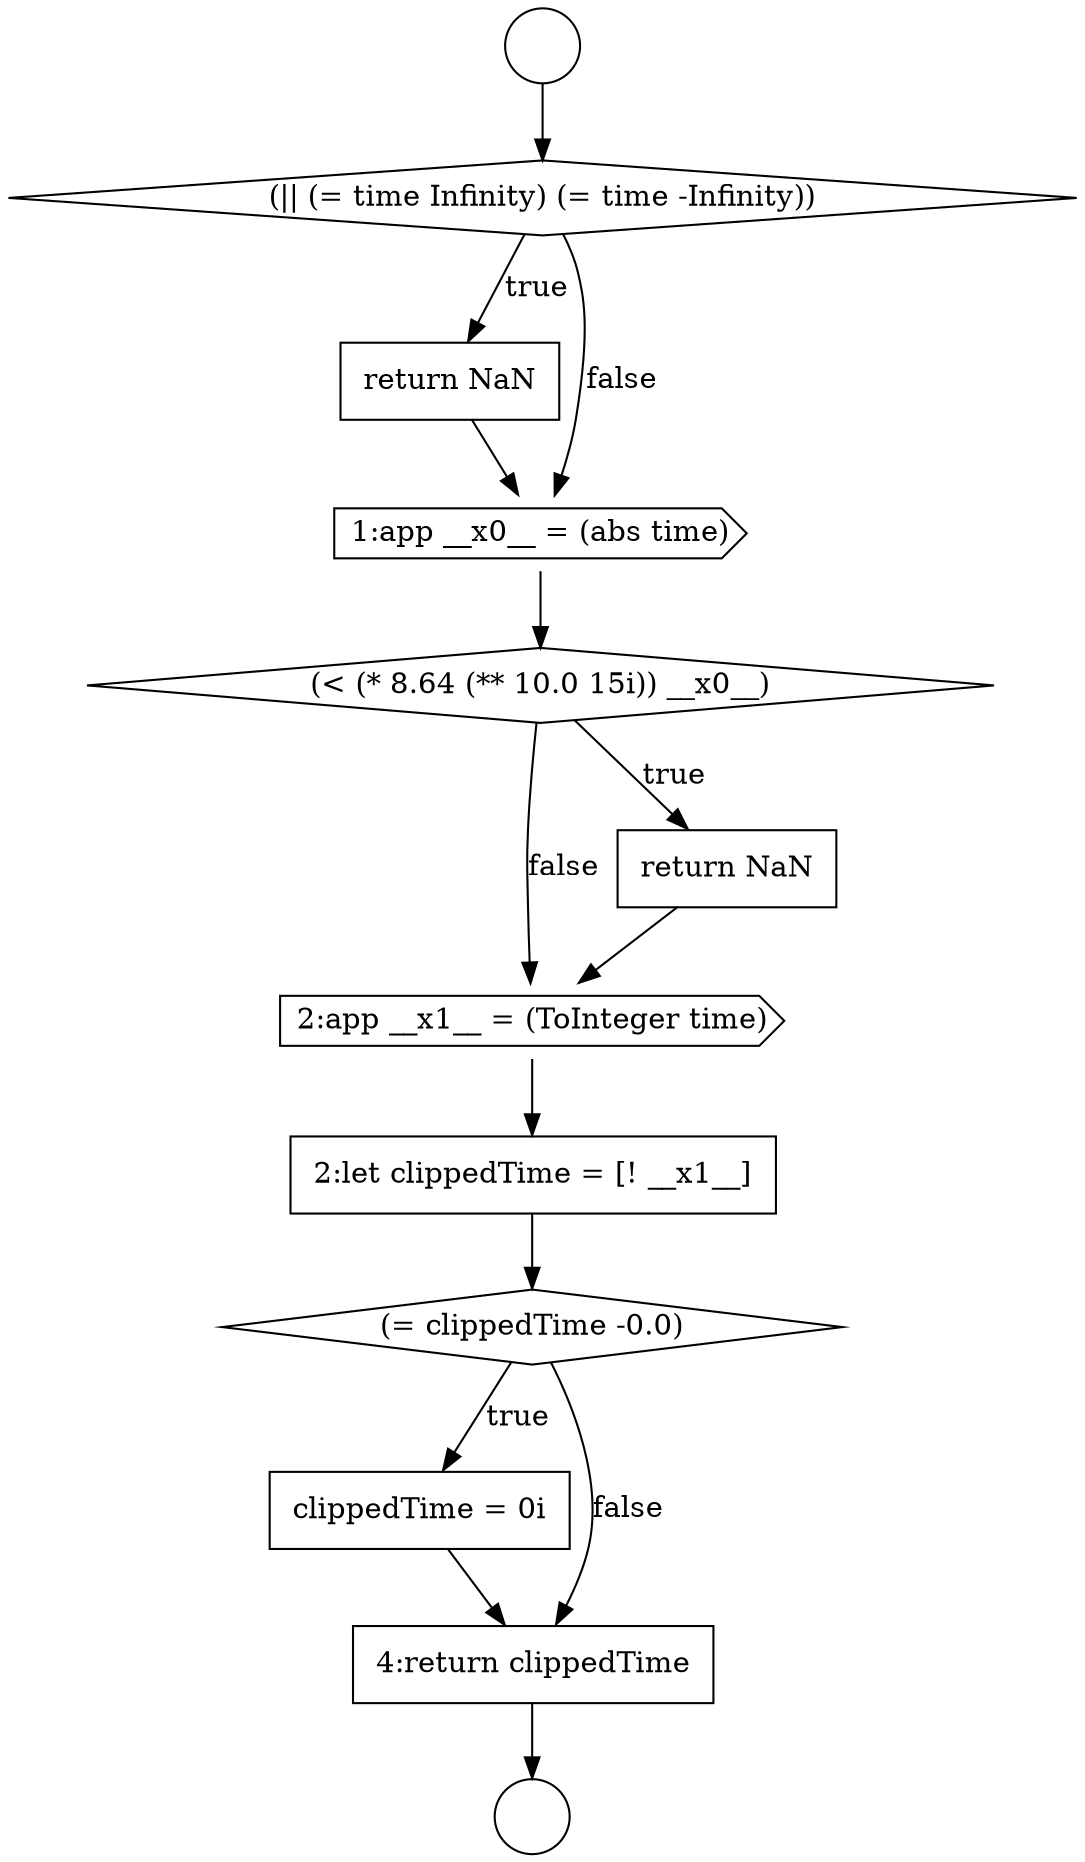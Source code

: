 digraph {
  node12129 [shape=none, margin=0, label=<<font color="black">
    <table border="0" cellborder="1" cellspacing="0" cellpadding="10">
      <tr><td align="left">clippedTime = 0i</td></tr>
    </table>
  </font>> color="black" fillcolor="white" style=filled]
  node12126 [shape=cds, label=<<font color="black">2:app __x1__ = (ToInteger time)</font>> color="black" fillcolor="white" style=filled]
  node12122 [shape=none, margin=0, label=<<font color="black">
    <table border="0" cellborder="1" cellspacing="0" cellpadding="10">
      <tr><td align="left">return NaN</td></tr>
    </table>
  </font>> color="black" fillcolor="white" style=filled]
  node12127 [shape=none, margin=0, label=<<font color="black">
    <table border="0" cellborder="1" cellspacing="0" cellpadding="10">
      <tr><td align="left">2:let clippedTime = [! __x1__]</td></tr>
    </table>
  </font>> color="black" fillcolor="white" style=filled]
  node12123 [shape=cds, label=<<font color="black">1:app __x0__ = (abs time)</font>> color="black" fillcolor="white" style=filled]
  node12119 [shape=circle label=" " color="black" fillcolor="white" style=filled]
  node12128 [shape=diamond, label=<<font color="black">(= clippedTime -0.0)</font>> color="black" fillcolor="white" style=filled]
  node12120 [shape=circle label=" " color="black" fillcolor="white" style=filled]
  node12124 [shape=diamond, label=<<font color="black">(&lt; (* 8.64 (** 10.0 15i)) __x0__)</font>> color="black" fillcolor="white" style=filled]
  node12130 [shape=none, margin=0, label=<<font color="black">
    <table border="0" cellborder="1" cellspacing="0" cellpadding="10">
      <tr><td align="left">4:return clippedTime</td></tr>
    </table>
  </font>> color="black" fillcolor="white" style=filled]
  node12125 [shape=none, margin=0, label=<<font color="black">
    <table border="0" cellborder="1" cellspacing="0" cellpadding="10">
      <tr><td align="left">return NaN</td></tr>
    </table>
  </font>> color="black" fillcolor="white" style=filled]
  node12121 [shape=diamond, label=<<font color="black">(|| (= time Infinity) (= time -Infinity))</font>> color="black" fillcolor="white" style=filled]
  node12126 -> node12127 [ color="black"]
  node12125 -> node12126 [ color="black"]
  node12119 -> node12121 [ color="black"]
  node12127 -> node12128 [ color="black"]
  node12123 -> node12124 [ color="black"]
  node12130 -> node12120 [ color="black"]
  node12124 -> node12125 [label=<<font color="black">true</font>> color="black"]
  node12124 -> node12126 [label=<<font color="black">false</font>> color="black"]
  node12128 -> node12129 [label=<<font color="black">true</font>> color="black"]
  node12128 -> node12130 [label=<<font color="black">false</font>> color="black"]
  node12122 -> node12123 [ color="black"]
  node12121 -> node12122 [label=<<font color="black">true</font>> color="black"]
  node12121 -> node12123 [label=<<font color="black">false</font>> color="black"]
  node12129 -> node12130 [ color="black"]
}
